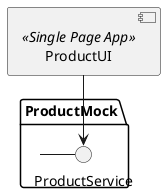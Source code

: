 @startuml

[ProductUI] <<Single Page App>>

package "ProductMock" {
  ProductService - [ProductMock]
}

[ProductUI] --> ProductService

@enduml